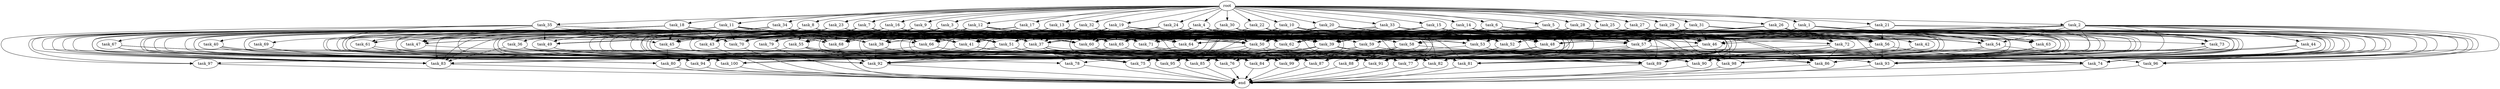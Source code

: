 digraph G {
  task_15 [size="1.210309e+11"];
  task_77 [size="8.977049e+11"];
  task_62 [size="4.835886e+11"];
  task_59 [size="8.023296e+11"];
  task_20 [size="7.618256e+11"];
  task_17 [size="7.898101e+11"];
  task_89 [size="8.868813e+11"];
  task_24 [size="2.729243e+11"];
  task_92 [size="9.174561e+11"];
  task_85 [size="4.584507e+10"];
  task_23 [size="1.582754e+11"];
  task_73 [size="5.345956e+11"];
  task_63 [size="7.664352e+11"];
  task_45 [size="7.859636e+11"];
  task_11 [size="3.978759e+11"];
  task_13 [size="3.557801e+11"];
  task_54 [size="7.984038e+11"];
  task_58 [size="9.145057e+11"];
  task_55 [size="9.350220e+11"];
  task_60 [size="1.129731e+11"];
  task_61 [size="5.342941e+11"];
  task_56 [size="4.706220e+11"];
  task_16 [size="3.657049e+11"];
  task_30 [size="1.120411e+11"];
  task_76 [size="7.980553e+11"];
  task_74 [size="5.467763e+11"];
  task_47 [size="2.047530e+10"];
  task_81 [size="5.072170e+11"];
  task_34 [size="7.012050e+11"];
  task_25 [size="7.372180e+11"];
  task_44 [size="5.073936e+11"];
  task_67 [size="1.377290e+11"];
  task_29 [size="9.405231e+11"];
  end [size="0.000000e+00"];
  task_66 [size="1.423466e+11"];
  task_2 [size="1.223858e+11"];
  task_4 [size="9.163083e+11"];
  task_86 [size="2.097617e+11"];
  task_64 [size="9.069632e+10"];
  task_36 [size="7.631595e+11"];
  task_71 [size="9.377181e+11"];
  task_94 [size="3.834641e+10"];
  task_95 [size="1.917140e+11"];
  task_96 [size="9.776386e+10"];
  task_48 [size="9.000584e+11"];
  task_53 [size="1.296574e+11"];
  task_5 [size="6.117257e+10"];
  task_79 [size="7.386287e+10"];
  task_52 [size="1.557831e+11"];
  task_31 [size="1.951454e+11"];
  task_1 [size="8.970207e+11"];
  task_82 [size="7.608656e+11"];
  task_19 [size="1.133018e+11"];
  task_40 [size="9.020567e+11"];
  task_57 [size="8.722457e+11"];
  task_83 [size="9.158310e+11"];
  task_6 [size="9.737642e+11"];
  task_80 [size="6.246240e+10"];
  task_22 [size="1.140384e+11"];
  task_99 [size="1.067569e+11"];
  task_100 [size="1.084723e+10"];
  task_84 [size="9.250612e+11"];
  task_90 [size="1.686963e+11"];
  task_49 [size="7.242732e+11"];
  task_3 [size="9.455776e+11"];
  task_14 [size="2.381498e+11"];
  task_18 [size="7.860114e+11"];
  task_42 [size="9.191740e+11"];
  task_10 [size="4.504121e+11"];
  task_70 [size="7.214957e+11"];
  task_78 [size="9.919931e+11"];
  task_50 [size="6.445130e+10"];
  task_21 [size="1.192909e+11"];
  task_32 [size="9.641138e+11"];
  task_51 [size="3.142733e+11"];
  task_46 [size="5.206798e+11"];
  task_12 [size="8.006620e+11"];
  task_9 [size="7.999108e+11"];
  task_93 [size="3.939525e+11"];
  task_43 [size="2.120189e+11"];
  task_26 [size="9.797415e+11"];
  task_41 [size="1.932306e+11"];
  task_27 [size="7.168579e+11"];
  task_68 [size="1.791971e+11"];
  task_65 [size="5.146085e+11"];
  task_39 [size="2.897166e+11"];
  task_38 [size="6.986160e+11"];
  task_72 [size="4.084862e+11"];
  task_98 [size="1.592479e+11"];
  task_28 [size="1.804655e+11"];
  task_69 [size="5.413809e+11"];
  task_88 [size="7.156869e+11"];
  task_91 [size="6.873315e+11"];
  task_8 [size="8.896203e+11"];
  task_75 [size="5.769756e+11"];
  task_33 [size="5.312677e+11"];
  root [size="0.000000e+00"];
  task_7 [size="3.489465e+11"];
  task_87 [size="2.541926e+11"];
  task_35 [size="3.215134e+11"];
  task_97 [size="5.327869e+11"];
  task_37 [size="2.383766e+11"];

  task_15 -> task_48 [size="6.000389e+07"];
  task_15 -> task_53 [size="1.080478e+07"];
  task_15 -> task_56 [size="2.941388e+07"];
  task_15 -> task_51 [size="2.244809e+07"];
  task_15 -> task_39 [size="2.414305e+07"];
  task_15 -> task_46 [size="4.338999e+07"];
  task_15 -> task_50 [size="5.859209e+06"];
  task_15 -> task_81 [size="5.072170e+07"];
  task_15 -> task_37 [size="1.589178e+07"];
  task_15 -> task_82 [size="4.755410e+07"];
  task_77 -> end [size="1.000000e-12"];
  task_62 -> task_82 [size="4.755410e+07"];
  task_62 -> task_99 [size="5.930938e+06"];
  task_62 -> task_94 [size="6.391068e+06"];
  task_59 -> task_78 [size="3.306644e+08"];
  task_59 -> task_99 [size="5.930938e+06"];
  task_59 -> task_98 [size="1.327066e+07"];
  task_20 -> task_46 [size="4.338999e+07"];
  task_20 -> task_81 [size="5.072170e+07"];
  task_20 -> task_66 [size="1.581629e+07"];
  task_20 -> task_39 [size="2.414305e+07"];
  task_20 -> task_38 [size="6.986160e+07"];
  task_20 -> task_52 [size="2.596384e+07"];
  task_20 -> task_50 [size="5.859209e+06"];
  task_20 -> task_86 [size="2.097617e+07"];
  task_17 -> task_45 [size="7.145124e+07"];
  task_17 -> task_64 [size="8.245120e+06"];
  task_17 -> task_68 [size="1.119982e+07"];
  task_17 -> task_53 [size="1.080478e+07"];
  task_17 -> task_39 [size="2.414305e+07"];
  task_17 -> task_58 [size="2.286264e+08"];
  task_17 -> task_49 [size="9.053415e+07"];
  task_17 -> task_95 [size="2.738772e+07"];
  task_17 -> task_37 [size="1.589178e+07"];
  task_17 -> task_41 [size="1.380219e+07"];
  task_17 -> task_65 [size="5.146085e+07"];
  task_89 -> end [size="1.000000e-12"];
  task_24 -> task_82 [size="4.755410e+07"];
  task_24 -> task_39 [size="2.414305e+07"];
  task_24 -> task_90 [size="1.405803e+07"];
  task_24 -> task_43 [size="3.028841e+07"];
  task_24 -> task_41 [size="1.380219e+07"];
  task_24 -> task_94 [size="6.391068e+06"];
  task_24 -> task_92 [size="6.116374e+07"];
  task_24 -> task_53 [size="1.080478e+07"];
  task_24 -> task_56 [size="2.941388e+07"];
  task_24 -> task_51 [size="2.244809e+07"];
  task_24 -> task_38 [size="6.986160e+07"];
  task_24 -> task_52 [size="2.596384e+07"];
  task_24 -> task_98 [size="1.327066e+07"];
  task_24 -> task_47 [size="2.275034e+06"];
  task_92 -> end [size="1.000000e-12"];
  task_85 -> end [size="1.000000e-12"];
  task_23 -> task_64 [size="8.245120e+06"];
  task_23 -> task_81 [size="5.072170e+07"];
  task_23 -> task_70 [size="7.214957e+07"];
  task_23 -> task_78 [size="3.306644e+08"];
  task_23 -> task_41 [size="1.380219e+07"];
  task_23 -> task_100 [size="8.344024e+05"];
  task_23 -> task_68 [size="1.119982e+07"];
  task_23 -> task_65 [size="5.146085e+07"];
  task_23 -> task_56 [size="2.941388e+07"];
  task_23 -> task_39 [size="2.414305e+07"];
  task_23 -> task_49 [size="9.053415e+07"];
  task_23 -> task_47 [size="2.275034e+06"];
  task_73 -> task_91 [size="5.287165e+07"];
  task_73 -> task_93 [size="3.939525e+07"];
  task_73 -> task_99 [size="5.930938e+06"];
  task_73 -> task_77 [size="1.282436e+08"];
  task_73 -> task_90 [size="1.405803e+07"];
  task_63 -> task_90 [size="1.405803e+07"];
  task_63 -> task_76 [size="4.694443e+07"];
  task_63 -> task_93 [size="3.939525e+07"];
  task_63 -> task_89 [size="4.667796e+07"];
  task_45 -> task_82 [size="4.755410e+07"];
  task_45 -> task_99 [size="5.930938e+06"];
  task_45 -> task_80 [size="1.041040e+07"];
  task_11 -> task_82 [size="4.755410e+07"];
  task_11 -> task_87 [size="1.694617e+07"];
  task_11 -> task_62 [size="2.686604e+07"];
  task_11 -> task_70 [size="7.214957e+07"];
  task_11 -> task_38 [size="6.986160e+07"];
  task_11 -> task_43 [size="3.028841e+07"];
  task_11 -> task_61 [size="1.335735e+08"];
  task_11 -> task_48 [size="6.000389e+07"];
  task_11 -> task_68 [size="1.119982e+07"];
  task_11 -> task_51 [size="2.244809e+07"];
  task_11 -> task_83 [size="7.044854e+07"];
  task_11 -> task_98 [size="1.327066e+07"];
  task_11 -> task_47 [size="2.275034e+06"];
  task_13 -> task_45 [size="7.145124e+07"];
  task_13 -> task_71 [size="8.524710e+07"];
  task_13 -> task_54 [size="6.653365e+07"];
  task_13 -> task_60 [size="7.060818e+06"];
  task_13 -> task_50 [size="5.859209e+06"];
  task_13 -> task_58 [size="2.286264e+08"];
  task_13 -> task_43 [size="3.028841e+07"];
  task_13 -> task_41 [size="1.380219e+07"];
  task_13 -> task_89 [size="4.667796e+07"];
  task_13 -> task_48 [size="6.000389e+07"];
  task_13 -> task_68 [size="1.119982e+07"];
  task_13 -> task_66 [size="1.581629e+07"];
  task_13 -> task_84 [size="5.781632e+07"];
  task_13 -> task_83 [size="7.044854e+07"];
  task_13 -> task_46 [size="4.338999e+07"];
  task_13 -> task_70 [size="7.214957e+07"];
  task_13 -> task_37 [size="1.589178e+07"];
  task_13 -> task_74 [size="4.970693e+07"];
  task_13 -> task_47 [size="2.275034e+06"];
  task_13 -> task_76 [size="4.694443e+07"];
  task_54 -> task_91 [size="5.287165e+07"];
  task_54 -> task_90 [size="1.405803e+07"];
  task_54 -> task_87 [size="1.694617e+07"];
  task_54 -> task_96 [size="3.258795e+07"];
  task_58 -> task_88 [size="3.578435e+08"];
  task_58 -> task_82 [size="4.755410e+07"];
  task_58 -> task_87 [size="1.694617e+07"];
  task_58 -> task_76 [size="4.694443e+07"];
  task_58 -> task_89 [size="4.667796e+07"];
  task_55 -> task_92 [size="6.116374e+07"];
  task_55 -> task_99 [size="5.930938e+06"];
  task_55 -> task_84 [size="5.781632e+07"];
  task_55 -> task_90 [size="1.405803e+07"];
  task_55 -> task_89 [size="4.667796e+07"];
  task_55 -> task_95 [size="2.738772e+07"];
  task_55 -> task_93 [size="3.939525e+07"];
  task_55 -> task_80 [size="1.041040e+07"];
  task_60 -> task_99 [size="5.930938e+06"];
  task_60 -> task_74 [size="4.970693e+07"];
  task_60 -> task_86 [size="2.097617e+07"];
  task_60 -> task_89 [size="4.667796e+07"];
  task_61 -> task_74 [size="4.970693e+07"];
  task_61 -> task_84 [size="5.781632e+07"];
  task_61 -> task_100 [size="8.344024e+05"];
  task_56 -> task_91 [size="5.287165e+07"];
  task_56 -> task_93 [size="3.939525e+07"];
  task_56 -> task_74 [size="4.970693e+07"];
  task_56 -> task_89 [size="4.667796e+07"];
  task_16 -> task_45 [size="7.145124e+07"];
  task_16 -> task_51 [size="2.244809e+07"];
  task_16 -> task_38 [size="6.986160e+07"];
  task_16 -> task_91 [size="5.287165e+07"];
  task_16 -> task_90 [size="1.405803e+07"];
  task_16 -> task_48 [size="6.000389e+07"];
  task_16 -> task_68 [size="1.119982e+07"];
  task_16 -> task_53 [size="1.080478e+07"];
  task_16 -> task_84 [size="5.781632e+07"];
  task_16 -> task_83 [size="7.044854e+07"];
  task_16 -> task_37 [size="1.589178e+07"];
  task_16 -> task_65 [size="5.146085e+07"];
  task_30 -> task_64 [size="8.245120e+06"];
  task_30 -> task_82 [size="4.755410e+07"];
  task_30 -> task_54 [size="6.653365e+07"];
  task_30 -> task_60 [size="7.060818e+06"];
  task_30 -> task_62 [size="2.686604e+07"];
  task_30 -> task_43 [size="3.028841e+07"];
  task_30 -> task_61 [size="1.335735e+08"];
  task_30 -> task_65 [size="5.146085e+07"];
  task_30 -> task_56 [size="2.941388e+07"];
  task_30 -> task_83 [size="7.044854e+07"];
  task_30 -> task_46 [size="4.338999e+07"];
  task_30 -> task_88 [size="3.578435e+08"];
  task_30 -> task_37 [size="1.589178e+07"];
  task_30 -> task_98 [size="1.327066e+07"];
  task_30 -> task_85 [size="5.730633e+06"];
  task_30 -> task_38 [size="6.986160e+07"];
  task_76 -> end [size="1.000000e-12"];
  task_74 -> end [size="1.000000e-12"];
  task_47 -> task_85 [size="5.730633e+06"];
  task_81 -> end [size="1.000000e-12"];
  task_34 -> task_71 [size="8.524710e+07"];
  task_34 -> task_60 [size="7.060818e+06"];
  task_34 -> task_50 [size="5.859209e+06"];
  task_34 -> task_49 [size="9.053415e+07"];
  task_34 -> task_62 [size="2.686604e+07"];
  task_34 -> task_43 [size="3.028841e+07"];
  task_34 -> task_94 [size="6.391068e+06"];
  task_34 -> task_100 [size="8.344024e+05"];
  task_34 -> task_41 [size="1.380219e+07"];
  task_34 -> task_68 [size="1.119982e+07"];
  task_34 -> task_51 [size="2.244809e+07"];
  task_34 -> task_83 [size="7.044854e+07"];
  task_34 -> task_85 [size="5.730633e+06"];
  task_34 -> task_37 [size="1.589178e+07"];
  task_34 -> task_47 [size="2.275034e+06"];
  task_25 -> task_45 [size="7.145124e+07"];
  task_25 -> task_42 [size="4.595870e+08"];
  task_25 -> task_54 [size="6.653365e+07"];
  task_25 -> task_38 [size="6.986160e+07"];
  task_25 -> task_89 [size="4.667796e+07"];
  task_25 -> task_99 [size="5.930938e+06"];
  task_25 -> task_56 [size="2.941388e+07"];
  task_25 -> task_39 [size="2.414305e+07"];
  task_25 -> task_90 [size="1.405803e+07"];
  task_25 -> task_72 [size="8.169723e+07"];
  task_25 -> task_37 [size="1.589178e+07"];
  task_25 -> task_63 [size="1.532870e+08"];
  task_25 -> task_65 [size="5.146085e+07"];
  task_25 -> task_51 [size="2.244809e+07"];
  task_44 -> task_82 [size="4.755410e+07"];
  task_44 -> task_87 [size="1.694617e+07"];
  task_44 -> task_96 [size="3.258795e+07"];
  task_67 -> task_91 [size="5.287165e+07"];
  task_67 -> task_80 [size="1.041040e+07"];
  task_67 -> task_77 [size="1.282436e+08"];
  task_67 -> task_83 [size="7.044854e+07"];
  task_29 -> task_82 [size="4.755410e+07"];
  task_29 -> task_54 [size="6.653365e+07"];
  task_29 -> task_62 [size="2.686604e+07"];
  task_29 -> task_50 [size="5.859209e+06"];
  task_29 -> task_57 [size="1.246065e+08"];
  task_29 -> task_60 [size="7.060818e+06"];
  task_29 -> task_41 [size="1.380219e+07"];
  task_29 -> task_98 [size="1.327066e+07"];
  task_29 -> task_49 [size="9.053415e+07"];
  task_29 -> task_48 [size="6.000389e+07"];
  task_29 -> task_66 [size="1.581629e+07"];
  task_29 -> task_74 [size="4.970693e+07"];
  task_29 -> task_91 [size="5.287165e+07"];
  task_29 -> task_52 [size="2.596384e+07"];
  task_29 -> task_85 [size="5.730633e+06"];
  task_29 -> task_89 [size="4.667796e+07"];
  task_29 -> task_37 [size="1.589178e+07"];
  task_29 -> task_46 [size="4.338999e+07"];
  task_29 -> task_86 [size="2.097617e+07"];
  task_29 -> task_38 [size="6.986160e+07"];
  task_66 -> task_91 [size="5.287165e+07"];
  task_66 -> task_77 [size="1.282436e+08"];
  task_66 -> task_83 [size="7.044854e+07"];
  task_2 -> task_64 [size="8.245120e+06"];
  task_2 -> task_71 [size="8.524710e+07"];
  task_2 -> task_39 [size="2.414305e+07"];
  task_2 -> task_54 [size="6.653365e+07"];
  task_2 -> task_62 [size="2.686604e+07"];
  task_2 -> task_44 [size="5.073936e+08"];
  task_2 -> task_93 [size="3.939525e+07"];
  task_2 -> task_89 [size="4.667796e+07"];
  task_2 -> task_48 [size="6.000389e+07"];
  task_2 -> task_74 [size="4.970693e+07"];
  task_2 -> task_84 [size="5.781632e+07"];
  task_2 -> task_90 [size="1.405803e+07"];
  task_2 -> task_46 [size="4.338999e+07"];
  task_2 -> task_73 [size="1.336489e+08"];
  task_2 -> task_47 [size="2.275034e+06"];
  task_2 -> task_49 [size="9.053415e+07"];
  task_2 -> task_98 [size="1.327066e+07"];
  task_2 -> task_86 [size="2.097617e+07"];
  task_2 -> task_76 [size="4.694443e+07"];
  task_4 -> task_45 [size="7.145124e+07"];
  task_4 -> task_64 [size="8.245120e+06"];
  task_4 -> task_65 [size="5.146085e+07"];
  task_4 -> task_71 [size="8.524710e+07"];
  task_4 -> task_39 [size="2.414305e+07"];
  task_4 -> task_51 [size="2.244809e+07"];
  task_4 -> task_46 [size="4.338999e+07"];
  task_4 -> task_50 [size="5.859209e+06"];
  task_4 -> task_37 [size="1.589178e+07"];
  task_4 -> task_98 [size="1.327066e+07"];
  task_4 -> task_89 [size="4.667796e+07"];
  task_86 -> end [size="1.000000e-12"];
  task_64 -> task_80 [size="1.041040e+07"];
  task_36 -> task_92 [size="6.116374e+07"];
  task_36 -> task_99 [size="5.930938e+06"];
  task_36 -> task_87 [size="1.694617e+07"];
  task_36 -> task_83 [size="7.044854e+07"];
  task_36 -> task_95 [size="2.738772e+07"];
  task_36 -> task_86 [size="2.097617e+07"];
  task_36 -> task_76 [size="4.694443e+07"];
  task_71 -> task_81 [size="5.072170e+07"];
  task_71 -> task_93 [size="3.939525e+07"];
  task_71 -> task_84 [size="5.781632e+07"];
  task_94 -> end [size="1.000000e-12"];
  task_95 -> end [size="1.000000e-12"];
  task_96 -> end [size="1.000000e-12"];
  task_48 -> task_75 [size="5.769756e+07"];
  task_48 -> task_95 [size="2.738772e+07"];
  task_48 -> task_77 [size="1.282436e+08"];
  task_53 -> task_89 [size="4.667796e+07"];
  task_53 -> task_94 [size="6.391068e+06"];
  task_53 -> task_90 [size="1.405803e+07"];
  task_5 -> task_64 [size="8.245120e+06"];
  task_5 -> task_48 [size="6.000389e+07"];
  task_5 -> task_75 [size="5.769756e+07"];
  task_5 -> task_82 [size="4.755410e+07"];
  task_5 -> task_56 [size="2.941388e+07"];
  task_5 -> task_46 [size="4.338999e+07"];
  task_5 -> task_55 [size="1.335746e+08"];
  task_5 -> task_41 [size="1.380219e+07"];
  task_5 -> task_74 [size="4.970693e+07"];
  task_79 -> end [size="1.000000e-12"];
  task_52 -> task_85 [size="5.730633e+06"];
  task_52 -> task_99 [size="5.930938e+06"];
  task_52 -> task_80 [size="1.041040e+07"];
  task_52 -> task_84 [size="5.781632e+07"];
  task_52 -> task_97 [size="1.775956e+08"];
  task_31 -> task_64 [size="8.245120e+06"];
  task_31 -> task_81 [size="5.072170e+07"];
  task_31 -> task_71 [size="8.524710e+07"];
  task_31 -> task_87 [size="1.694617e+07"];
  task_31 -> task_62 [size="2.686604e+07"];
  task_31 -> task_70 [size="7.214957e+07"];
  task_31 -> task_57 [size="1.246065e+08"];
  task_31 -> task_60 [size="7.060818e+06"];
  task_31 -> task_89 [size="4.667796e+07"];
  task_31 -> task_68 [size="1.119982e+07"];
  task_31 -> task_56 [size="2.941388e+07"];
  task_31 -> task_90 [size="1.405803e+07"];
  task_31 -> task_46 [size="4.338999e+07"];
  task_31 -> task_86 [size="2.097617e+07"];
  task_1 -> task_45 [size="7.145124e+07"];
  task_1 -> task_81 [size="5.072170e+07"];
  task_1 -> task_71 [size="8.524710e+07"];
  task_1 -> task_54 [size="6.653365e+07"];
  task_1 -> task_77 [size="1.282436e+08"];
  task_1 -> task_60 [size="7.060818e+06"];
  task_1 -> task_70 [size="7.214957e+07"];
  task_1 -> task_93 [size="3.939525e+07"];
  task_1 -> task_74 [size="4.970693e+07"];
  task_1 -> task_62 [size="2.686604e+07"];
  task_1 -> task_65 [size="5.146085e+07"];
  task_1 -> task_51 [size="2.244809e+07"];
  task_1 -> task_96 [size="3.258795e+07"];
  task_1 -> task_46 [size="4.338999e+07"];
  task_1 -> task_73 [size="1.336489e+08"];
  task_1 -> task_98 [size="1.327066e+07"];
  task_82 -> end [size="1.000000e-12"];
  task_19 -> task_64 [size="8.245120e+06"];
  task_19 -> task_68 [size="1.119982e+07"];
  task_19 -> task_65 [size="5.146085e+07"];
  task_19 -> task_66 [size="1.581629e+07"];
  task_19 -> task_87 [size="1.694617e+07"];
  task_19 -> task_62 [size="2.686604e+07"];
  task_19 -> task_50 [size="5.859209e+06"];
  task_19 -> task_57 [size="1.246065e+08"];
  task_19 -> task_60 [size="7.060818e+06"];
  task_19 -> task_41 [size="1.380219e+07"];
  task_19 -> task_92 [size="6.116374e+07"];
  task_40 -> task_75 [size="5.769756e+07"];
  task_40 -> task_100 [size="8.344024e+05"];
  task_40 -> task_76 [size="4.694443e+07"];
  task_57 -> task_92 [size="6.116374e+07"];
  task_57 -> task_82 [size="4.755410e+07"];
  task_57 -> task_77 [size="1.282436e+08"];
  task_57 -> task_89 [size="4.667796e+07"];
  task_57 -> task_86 [size="2.097617e+07"];
  task_57 -> task_76 [size="4.694443e+07"];
  task_83 -> end [size="1.000000e-12"];
  task_6 -> task_51 [size="2.244809e+07"];
  task_6 -> task_54 [size="6.653365e+07"];
  task_6 -> task_58 [size="2.286264e+08"];
  task_6 -> task_59 [size="4.011648e+08"];
  task_6 -> task_50 [size="5.859209e+06"];
  task_6 -> task_93 [size="3.939525e+07"];
  task_6 -> task_48 [size="6.000389e+07"];
  task_6 -> task_68 [size="1.119982e+07"];
  task_6 -> task_53 [size="1.080478e+07"];
  task_6 -> task_56 [size="2.941388e+07"];
  task_6 -> task_84 [size="5.781632e+07"];
  task_6 -> task_72 [size="8.169723e+07"];
  task_6 -> task_49 [size="9.053415e+07"];
  task_6 -> task_87 [size="1.694617e+07"];
  task_80 -> end [size="1.000000e-12"];
  task_22 -> task_81 [size="5.072170e+07"];
  task_22 -> task_39 [size="2.414305e+07"];
  task_22 -> task_60 [size="7.060818e+06"];
  task_22 -> task_50 [size="5.859209e+06"];
  task_22 -> task_41 [size="1.380219e+07"];
  task_22 -> task_89 [size="4.667796e+07"];
  task_22 -> task_70 [size="7.214957e+07"];
  task_22 -> task_51 [size="2.244809e+07"];
  task_22 -> task_79 [size="3.693143e+07"];
  task_22 -> task_52 [size="2.596384e+07"];
  task_22 -> task_73 [size="1.336489e+08"];
  task_22 -> task_86 [size="2.097617e+07"];
  task_99 -> end [size="1.000000e-12"];
  task_100 -> end [size="1.000000e-12"];
  task_84 -> end [size="1.000000e-12"];
  task_90 -> end [size="1.000000e-12"];
  task_49 -> task_85 [size="5.730633e+06"];
  task_49 -> task_84 [size="5.781632e+07"];
  task_49 -> task_76 [size="4.694443e+07"];
  task_3 -> task_45 [size="7.145124e+07"];
  task_3 -> task_64 [size="8.245120e+06"];
  task_3 -> task_71 [size="8.524710e+07"];
  task_3 -> task_87 [size="1.694617e+07"];
  task_3 -> task_54 [size="6.653365e+07"];
  task_3 -> task_62 [size="2.686604e+07"];
  task_3 -> task_55 [size="1.335746e+08"];
  task_3 -> task_57 [size="1.246065e+08"];
  task_3 -> task_93 [size="3.939525e+07"];
  task_3 -> task_43 [size="3.028841e+07"];
  task_3 -> task_61 [size="1.335735e+08"];
  task_3 -> task_100 [size="8.344024e+05"];
  task_3 -> task_48 [size="6.000389e+07"];
  task_3 -> task_92 [size="6.116374e+07"];
  task_3 -> task_99 [size="5.930938e+06"];
  task_3 -> task_39 [size="2.414305e+07"];
  task_3 -> task_79 [size="3.693143e+07"];
  task_3 -> task_72 [size="8.169723e+07"];
  task_3 -> task_76 [size="4.694443e+07"];
  task_3 -> task_63 [size="1.532870e+08"];
  task_3 -> task_38 [size="6.986160e+07"];
  task_14 -> task_64 [size="8.245120e+06"];
  task_14 -> task_48 [size="6.000389e+07"];
  task_14 -> task_53 [size="1.080478e+07"];
  task_14 -> task_56 [size="2.941388e+07"];
  task_14 -> task_51 [size="2.244809e+07"];
  task_14 -> task_42 [size="4.595870e+08"];
  task_14 -> task_60 [size="7.060818e+06"];
  task_14 -> task_37 [size="1.589178e+07"];
  task_14 -> task_74 [size="4.970693e+07"];
  task_18 -> task_45 [size="7.145124e+07"];
  task_18 -> task_51 [size="2.244809e+07"];
  task_18 -> task_60 [size="7.060818e+06"];
  task_18 -> task_70 [size="7.214957e+07"];
  task_18 -> task_62 [size="2.686604e+07"];
  task_18 -> task_94 [size="6.391068e+06"];
  task_18 -> task_80 [size="1.041040e+07"];
  task_18 -> task_61 [size="1.335735e+08"];
  task_18 -> task_99 [size="5.930938e+06"];
  task_18 -> task_67 [size="1.377290e+08"];
  task_18 -> task_38 [size="6.986160e+07"];
  task_18 -> task_65 [size="5.146085e+07"];
  task_18 -> task_97 [size="1.775956e+08"];
  task_42 -> task_85 [size="5.730633e+06"];
  task_42 -> task_99 [size="5.930938e+06"];
  task_42 -> task_84 [size="5.781632e+07"];
  task_42 -> task_76 [size="4.694443e+07"];
  task_10 -> task_87 [size="1.694617e+07"];
  task_10 -> task_62 [size="2.686604e+07"];
  task_10 -> task_50 [size="5.859209e+06"];
  task_10 -> task_95 [size="2.738772e+07"];
  task_10 -> task_48 [size="6.000389e+07"];
  task_10 -> task_75 [size="5.769756e+07"];
  task_10 -> task_56 [size="2.941388e+07"];
  task_10 -> task_84 [size="5.781632e+07"];
  task_10 -> task_90 [size="1.405803e+07"];
  task_10 -> task_66 [size="1.581629e+07"];
  task_10 -> task_91 [size="5.287165e+07"];
  task_10 -> task_37 [size="1.589178e+07"];
  task_70 -> end [size="1.000000e-12"];
  task_78 -> end [size="1.000000e-12"];
  task_50 -> task_85 [size="5.730633e+06"];
  task_50 -> task_75 [size="5.769756e+07"];
  task_50 -> task_82 [size="4.755410e+07"];
  task_50 -> task_99 [size="5.930938e+06"];
  task_50 -> task_76 [size="4.694443e+07"];
  task_21 -> task_56 [size="2.941388e+07"];
  task_21 -> task_82 [size="4.755410e+07"];
  task_21 -> task_71 [size="8.524710e+07"];
  task_21 -> task_99 [size="5.930938e+06"];
  task_32 -> task_81 [size="5.072170e+07"];
  task_32 -> task_60 [size="7.060818e+06"];
  task_32 -> task_70 [size="7.214957e+07"];
  task_32 -> task_57 [size="1.246065e+08"];
  task_32 -> task_94 [size="6.391068e+06"];
  task_32 -> task_100 [size="8.344024e+05"];
  task_32 -> task_48 [size="6.000389e+07"];
  task_32 -> task_68 [size="1.119982e+07"];
  task_32 -> task_53 [size="1.080478e+07"];
  task_32 -> task_56 [size="2.941388e+07"];
  task_32 -> task_39 [size="2.414305e+07"];
  task_32 -> task_83 [size="7.044854e+07"];
  task_32 -> task_37 [size="1.589178e+07"];
  task_51 -> task_92 [size="6.116374e+07"];
  task_51 -> task_99 [size="5.930938e+06"];
  task_51 -> task_77 [size="1.282436e+08"];
  task_51 -> task_83 [size="7.044854e+07"];
  task_51 -> task_91 [size="5.287165e+07"];
  task_51 -> task_95 [size="2.738772e+07"];
  task_51 -> task_89 [size="4.667796e+07"];
  task_51 -> task_76 [size="4.694443e+07"];
  task_46 -> task_82 [size="4.755410e+07"];
  task_46 -> task_87 [size="1.694617e+07"];
  task_46 -> task_84 [size="5.781632e+07"];
  task_46 -> task_98 [size="1.327066e+07"];
  task_12 -> task_52 [size="2.596384e+07"];
  task_12 -> task_68 [size="1.119982e+07"];
  task_12 -> task_71 [size="8.524710e+07"];
  task_12 -> task_55 [size="1.335746e+08"];
  task_12 -> task_38 [size="6.986160e+07"];
  task_12 -> task_59 [size="4.011648e+08"];
  task_12 -> task_66 [size="1.581629e+07"];
  task_12 -> task_60 [size="7.060818e+06"];
  task_12 -> task_83 [size="7.044854e+07"];
  task_12 -> task_41 [size="1.380219e+07"];
  task_12 -> task_89 [size="4.667796e+07"];
  task_9 -> task_64 [size="8.245120e+06"];
  task_9 -> task_87 [size="1.694617e+07"];
  task_9 -> task_62 [size="2.686604e+07"];
  task_9 -> task_55 [size="1.335746e+08"];
  task_9 -> task_60 [size="7.060818e+06"];
  task_9 -> task_68 [size="1.119982e+07"];
  task_9 -> task_48 [size="6.000389e+07"];
  task_9 -> task_75 [size="5.769756e+07"];
  task_9 -> task_53 [size="1.080478e+07"];
  task_9 -> task_66 [size="1.581629e+07"];
  task_9 -> task_51 [size="2.244809e+07"];
  task_9 -> task_83 [size="7.044854e+07"];
  task_9 -> task_46 [size="4.338999e+07"];
  task_9 -> task_70 [size="7.214957e+07"];
  task_9 -> task_37 [size="1.589178e+07"];
  task_9 -> task_47 [size="2.275034e+06"];
  task_9 -> task_92 [size="6.116374e+07"];
  task_93 -> end [size="1.000000e-12"];
  task_43 -> end [size="1.000000e-12"];
  task_26 -> task_65 [size="5.146085e+07"];
  task_26 -> task_54 [size="6.653365e+07"];
  task_26 -> task_62 [size="2.686604e+07"];
  task_26 -> task_58 [size="2.286264e+08"];
  task_26 -> task_63 [size="1.532870e+08"];
  task_26 -> task_41 [size="1.380219e+07"];
  task_26 -> task_89 [size="4.667796e+07"];
  task_26 -> task_68 [size="1.119982e+07"];
  task_26 -> task_53 [size="1.080478e+07"];
  task_26 -> task_56 [size="2.941388e+07"];
  task_26 -> task_52 [size="2.596384e+07"];
  task_26 -> task_73 [size="1.336489e+08"];
  task_26 -> task_72 [size="8.169723e+07"];
  task_26 -> task_98 [size="1.327066e+07"];
  task_26 -> task_86 [size="2.097617e+07"];
  task_26 -> task_92 [size="6.116374e+07"];
  task_41 -> task_91 [size="5.287165e+07"];
  task_41 -> task_87 [size="1.694617e+07"];
  task_41 -> task_100 [size="8.344024e+05"];
  task_41 -> task_76 [size="4.694443e+07"];
  task_27 -> task_45 [size="7.145124e+07"];
  task_27 -> task_87 [size="1.694617e+07"];
  task_27 -> task_54 [size="6.653365e+07"];
  task_27 -> task_62 [size="2.686604e+07"];
  task_27 -> task_55 [size="1.335746e+08"];
  task_27 -> task_63 [size="1.532870e+08"];
  task_27 -> task_68 [size="1.119982e+07"];
  task_27 -> task_89 [size="4.667796e+07"];
  task_27 -> task_92 [size="6.116374e+07"];
  task_27 -> task_53 [size="1.080478e+07"];
  task_27 -> task_56 [size="2.941388e+07"];
  task_27 -> task_84 [size="5.781632e+07"];
  task_27 -> task_70 [size="7.214957e+07"];
  task_27 -> task_91 [size="5.287165e+07"];
  task_27 -> task_98 [size="1.327066e+07"];
  task_68 -> end [size="1.000000e-12"];
  task_65 -> task_91 [size="5.287165e+07"];
  task_65 -> task_74 [size="4.970693e+07"];
  task_65 -> task_100 [size="8.344024e+05"];
  task_39 -> task_75 [size="5.769756e+07"];
  task_39 -> task_82 [size="4.755410e+07"];
  task_39 -> task_99 [size="5.930938e+06"];
  task_39 -> task_89 [size="4.667796e+07"];
  task_39 -> task_98 [size="1.327066e+07"];
  task_39 -> task_100 [size="8.344024e+05"];
  task_39 -> task_76 [size="4.694443e+07"];
  task_38 -> task_75 [size="5.769756e+07"];
  task_38 -> task_92 [size="6.116374e+07"];
  task_38 -> task_76 [size="4.694443e+07"];
  task_72 -> task_81 [size="5.072170e+07"];
  task_72 -> task_99 [size="5.930938e+06"];
  task_72 -> task_86 [size="2.097617e+07"];
  task_72 -> task_100 [size="8.344024e+05"];
  task_98 -> end [size="1.000000e-12"];
  task_28 -> task_48 [size="6.000389e+07"];
  task_28 -> task_68 [size="1.119982e+07"];
  task_28 -> task_53 [size="1.080478e+07"];
  task_28 -> task_56 [size="2.941388e+07"];
  task_28 -> task_54 [size="6.653365e+07"];
  task_28 -> task_84 [size="5.781632e+07"];
  task_28 -> task_62 [size="2.686604e+07"];
  task_28 -> task_57 [size="1.246065e+08"];
  task_28 -> task_74 [size="4.970693e+07"];
  task_28 -> task_100 [size="8.344024e+05"];
  task_28 -> task_76 [size="4.694443e+07"];
  task_69 -> task_92 [size="6.116374e+07"];
  task_69 -> task_84 [size="5.781632e+07"];
  task_88 -> end [size="1.000000e-12"];
  task_91 -> end [size="1.000000e-12"];
  task_8 -> task_45 [size="7.145124e+07"];
  task_8 -> task_36 [size="7.631595e+08"];
  task_8 -> task_71 [size="8.524710e+07"];
  task_8 -> task_54 [size="6.653365e+07"];
  task_8 -> task_40 [size="9.020567e+08"];
  task_8 -> task_55 [size="1.335746e+08"];
  task_8 -> task_62 [size="2.686604e+07"];
  task_8 -> task_100 [size="8.344024e+05"];
  task_8 -> task_46 [size="4.338999e+07"];
  task_8 -> task_92 [size="6.116374e+07"];
  task_8 -> task_53 [size="1.080478e+07"];
  task_8 -> task_60 [size="7.060818e+06"];
  task_8 -> task_83 [size="7.044854e+07"];
  task_8 -> task_69 [size="5.413809e+08"];
  task_8 -> task_66 [size="1.581629e+07"];
  task_8 -> task_49 [size="9.053415e+07"];
  task_75 -> end [size="1.000000e-12"];
  task_33 -> task_93 [size="3.939525e+07"];
  task_33 -> task_60 [size="7.060818e+06"];
  task_33 -> task_91 [size="5.287165e+07"];
  task_33 -> task_57 [size="1.246065e+08"];
  task_33 -> task_62 [size="2.686604e+07"];
  task_33 -> task_43 [size="3.028841e+07"];
  task_33 -> task_41 [size="1.380219e+07"];
  task_33 -> task_63 [size="1.532870e+08"];
  task_33 -> task_48 [size="6.000389e+07"];
  task_33 -> task_68 [size="1.119982e+07"];
  task_33 -> task_56 [size="2.941388e+07"];
  task_33 -> task_39 [size="2.414305e+07"];
  task_33 -> task_72 [size="8.169723e+07"];
  task_33 -> task_37 [size="1.589178e+07"];
  task_33 -> task_95 [size="2.738772e+07"];
  root -> task_1 [size="1.000000e-12"];
  root -> task_19 [size="1.000000e-12"];
  root -> task_5 [size="1.000000e-12"];
  root -> task_25 [size="1.000000e-12"];
  root -> task_11 [size="1.000000e-12"];
  root -> task_12 [size="1.000000e-12"];
  root -> task_9 [size="1.000000e-12"];
  root -> task_20 [size="1.000000e-12"];
  root -> task_6 [size="1.000000e-12"];
  root -> task_17 [size="1.000000e-12"];
  root -> task_26 [size="1.000000e-12"];
  root -> task_24 [size="1.000000e-12"];
  root -> task_27 [size="1.000000e-12"];
  root -> task_22 [size="1.000000e-12"];
  root -> task_7 [size="1.000000e-12"];
  root -> task_15 [size="1.000000e-12"];
  root -> task_23 [size="1.000000e-12"];
  root -> task_2 [size="1.000000e-12"];
  root -> task_3 [size="1.000000e-12"];
  root -> task_28 [size="1.000000e-12"];
  root -> task_29 [size="1.000000e-12"];
  root -> task_14 [size="1.000000e-12"];
  root -> task_18 [size="1.000000e-12"];
  root -> task_13 [size="1.000000e-12"];
  root -> task_10 [size="1.000000e-12"];
  root -> task_8 [size="1.000000e-12"];
  root -> task_33 [size="1.000000e-12"];
  root -> task_21 [size="1.000000e-12"];
  root -> task_16 [size="1.000000e-12"];
  root -> task_34 [size="1.000000e-12"];
  root -> task_35 [size="1.000000e-12"];
  root -> task_32 [size="1.000000e-12"];
  root -> task_31 [size="1.000000e-12"];
  root -> task_4 [size="1.000000e-12"];
  root -> task_30 [size="1.000000e-12"];
  task_7 -> task_71 [size="8.524710e+07"];
  task_7 -> task_87 [size="1.694617e+07"];
  task_7 -> task_60 [size="7.060818e+06"];
  task_7 -> task_55 [size="1.335746e+08"];
  task_7 -> task_62 [size="2.686604e+07"];
  task_7 -> task_41 [size="1.380219e+07"];
  task_7 -> task_100 [size="8.344024e+05"];
  task_7 -> task_92 [size="6.116374e+07"];
  task_7 -> task_99 [size="5.930938e+06"];
  task_7 -> task_66 [size="1.581629e+07"];
  task_7 -> task_50 [size="5.859209e+06"];
  task_7 -> task_37 [size="1.589178e+07"];
  task_7 -> task_47 [size="2.275034e+06"];
  task_87 -> end [size="1.000000e-12"];
  task_35 -> task_45 [size="7.145124e+07"];
  task_35 -> task_75 [size="5.769756e+07"];
  task_35 -> task_82 [size="4.755410e+07"];
  task_35 -> task_51 [size="2.244809e+07"];
  task_35 -> task_49 [size="9.053415e+07"];
  task_35 -> task_41 [size="1.380219e+07"];
  task_35 -> task_47 [size="2.275034e+06"];
  task_35 -> task_97 [size="1.775956e+08"];
  task_97 -> end [size="1.000000e-12"];
  task_37 -> task_75 [size="5.769756e+07"];
  task_37 -> task_81 [size="5.072170e+07"];
  task_37 -> task_84 [size="5.781632e+07"];
  task_37 -> task_90 [size="1.405803e+07"];
  task_37 -> task_78 [size="3.306644e+08"];
  task_37 -> task_92 [size="6.116374e+07"];
  task_37 -> task_76 [size="4.694443e+07"];
}
